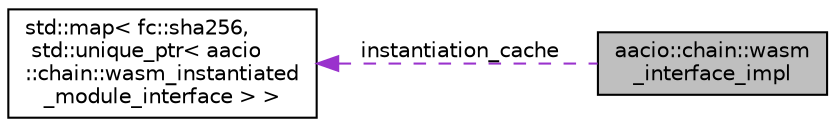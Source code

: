 digraph "aacio::chain::wasm_interface_impl"
{
  edge [fontname="Helvetica",fontsize="10",labelfontname="Helvetica",labelfontsize="10"];
  node [fontname="Helvetica",fontsize="10",shape=record];
  rankdir="LR";
  Node1 [label="aacio::chain::wasm\l_interface_impl",height=0.2,width=0.4,color="black", fillcolor="grey75", style="filled", fontcolor="black"];
  Node2 -> Node1 [dir="back",color="darkorchid3",fontsize="10",style="dashed",label=" instantiation_cache" ,fontname="Helvetica"];
  Node2 [label="std::map\< fc::sha256,\l std::unique_ptr\< aacio\l::chain::wasm_instantiated\l_module_interface \> \>",height=0.2,width=0.4,color="black", fillcolor="white", style="filled",URL="$classstd_1_1map.html"];
}
